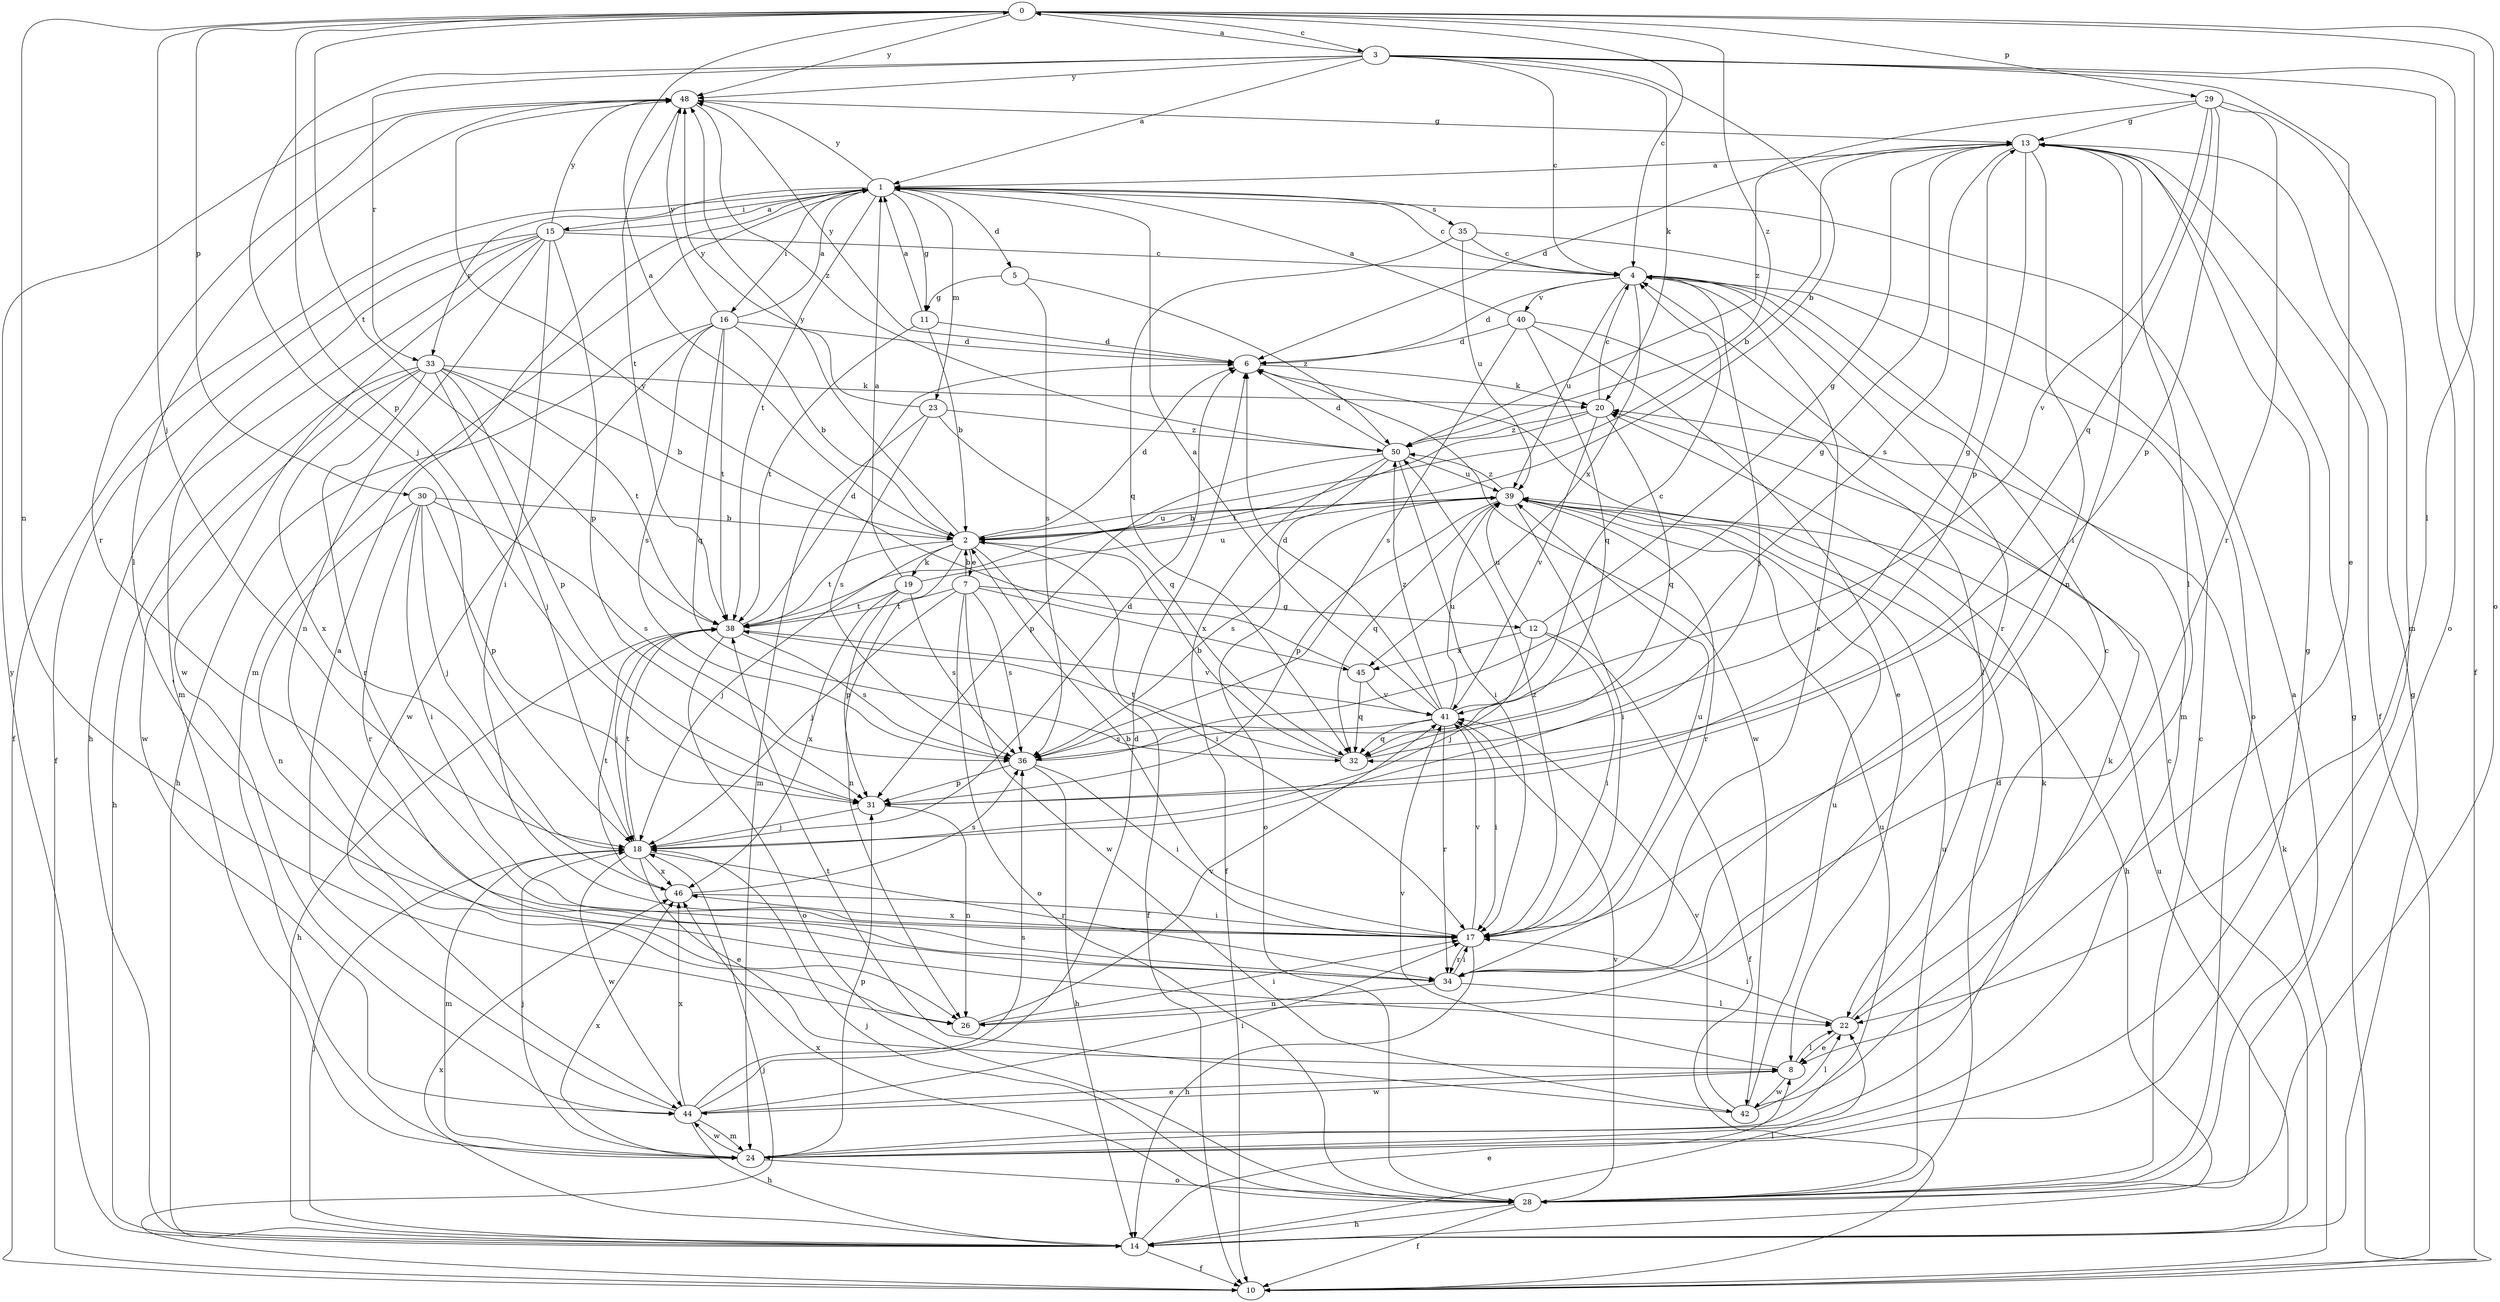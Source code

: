 strict digraph  {
0;
1;
2;
3;
4;
5;
6;
7;
8;
10;
11;
12;
13;
14;
15;
16;
17;
18;
19;
20;
22;
23;
24;
26;
28;
29;
30;
31;
32;
33;
34;
35;
36;
38;
39;
40;
41;
42;
44;
45;
46;
48;
50;
0 -> 3  [label=c];
0 -> 4  [label=c];
0 -> 18  [label=j];
0 -> 22  [label=l];
0 -> 26  [label=n];
0 -> 28  [label=o];
0 -> 29  [label=p];
0 -> 30  [label=p];
0 -> 31  [label=p];
0 -> 38  [label=t];
0 -> 48  [label=y];
0 -> 50  [label=z];
1 -> 4  [label=c];
1 -> 5  [label=d];
1 -> 10  [label=f];
1 -> 11  [label=g];
1 -> 15  [label=i];
1 -> 16  [label=i];
1 -> 23  [label=m];
1 -> 24  [label=m];
1 -> 33  [label=r];
1 -> 35  [label=s];
1 -> 38  [label=t];
1 -> 48  [label=y];
2 -> 0  [label=a];
2 -> 6  [label=d];
2 -> 7  [label=e];
2 -> 10  [label=f];
2 -> 17  [label=i];
2 -> 18  [label=j];
2 -> 19  [label=k];
2 -> 26  [label=n];
2 -> 38  [label=t];
2 -> 39  [label=u];
2 -> 48  [label=y];
3 -> 0  [label=a];
3 -> 1  [label=a];
3 -> 2  [label=b];
3 -> 4  [label=c];
3 -> 8  [label=e];
3 -> 10  [label=f];
3 -> 18  [label=j];
3 -> 20  [label=k];
3 -> 28  [label=o];
3 -> 33  [label=r];
3 -> 48  [label=y];
4 -> 6  [label=d];
4 -> 18  [label=j];
4 -> 24  [label=m];
4 -> 34  [label=r];
4 -> 39  [label=u];
4 -> 40  [label=v];
4 -> 45  [label=x];
5 -> 11  [label=g];
5 -> 36  [label=s];
5 -> 50  [label=z];
6 -> 20  [label=k];
6 -> 42  [label=w];
6 -> 48  [label=y];
7 -> 2  [label=b];
7 -> 12  [label=g];
7 -> 18  [label=j];
7 -> 28  [label=o];
7 -> 36  [label=s];
7 -> 38  [label=t];
7 -> 42  [label=w];
7 -> 45  [label=x];
8 -> 22  [label=l];
8 -> 41  [label=v];
8 -> 42  [label=w];
8 -> 44  [label=w];
10 -> 13  [label=g];
10 -> 18  [label=j];
10 -> 20  [label=k];
11 -> 1  [label=a];
11 -> 2  [label=b];
11 -> 6  [label=d];
11 -> 38  [label=t];
12 -> 10  [label=f];
12 -> 13  [label=g];
12 -> 17  [label=i];
12 -> 18  [label=j];
12 -> 39  [label=u];
12 -> 45  [label=x];
13 -> 1  [label=a];
13 -> 2  [label=b];
13 -> 6  [label=d];
13 -> 10  [label=f];
13 -> 17  [label=i];
13 -> 22  [label=l];
13 -> 26  [label=n];
13 -> 31  [label=p];
13 -> 36  [label=s];
14 -> 4  [label=c];
14 -> 8  [label=e];
14 -> 10  [label=f];
14 -> 13  [label=g];
14 -> 18  [label=j];
14 -> 22  [label=l];
14 -> 39  [label=u];
14 -> 46  [label=x];
14 -> 48  [label=y];
15 -> 1  [label=a];
15 -> 4  [label=c];
15 -> 10  [label=f];
15 -> 14  [label=h];
15 -> 17  [label=i];
15 -> 24  [label=m];
15 -> 26  [label=n];
15 -> 31  [label=p];
15 -> 44  [label=w];
15 -> 48  [label=y];
16 -> 1  [label=a];
16 -> 2  [label=b];
16 -> 6  [label=d];
16 -> 14  [label=h];
16 -> 32  [label=q];
16 -> 36  [label=s];
16 -> 38  [label=t];
16 -> 44  [label=w];
16 -> 48  [label=y];
17 -> 2  [label=b];
17 -> 14  [label=h];
17 -> 34  [label=r];
17 -> 39  [label=u];
17 -> 41  [label=v];
17 -> 46  [label=x];
17 -> 50  [label=z];
18 -> 6  [label=d];
18 -> 8  [label=e];
18 -> 24  [label=m];
18 -> 34  [label=r];
18 -> 38  [label=t];
18 -> 44  [label=w];
18 -> 46  [label=x];
19 -> 1  [label=a];
19 -> 31  [label=p];
19 -> 36  [label=s];
19 -> 38  [label=t];
19 -> 39  [label=u];
19 -> 46  [label=x];
20 -> 4  [label=c];
20 -> 32  [label=q];
20 -> 38  [label=t];
20 -> 41  [label=v];
20 -> 50  [label=z];
22 -> 4  [label=c];
22 -> 8  [label=e];
22 -> 17  [label=i];
23 -> 24  [label=m];
23 -> 32  [label=q];
23 -> 36  [label=s];
23 -> 48  [label=y];
23 -> 50  [label=z];
24 -> 13  [label=g];
24 -> 18  [label=j];
24 -> 20  [label=k];
24 -> 28  [label=o];
24 -> 31  [label=p];
24 -> 39  [label=u];
24 -> 44  [label=w];
24 -> 46  [label=x];
26 -> 17  [label=i];
26 -> 41  [label=v];
28 -> 1  [label=a];
28 -> 4  [label=c];
28 -> 6  [label=d];
28 -> 10  [label=f];
28 -> 14  [label=h];
28 -> 18  [label=j];
28 -> 39  [label=u];
28 -> 41  [label=v];
28 -> 46  [label=x];
29 -> 13  [label=g];
29 -> 24  [label=m];
29 -> 31  [label=p];
29 -> 32  [label=q];
29 -> 34  [label=r];
29 -> 41  [label=v];
29 -> 50  [label=z];
30 -> 2  [label=b];
30 -> 17  [label=i];
30 -> 18  [label=j];
30 -> 26  [label=n];
30 -> 31  [label=p];
30 -> 34  [label=r];
30 -> 36  [label=s];
31 -> 18  [label=j];
31 -> 26  [label=n];
32 -> 2  [label=b];
32 -> 13  [label=g];
32 -> 38  [label=t];
33 -> 2  [label=b];
33 -> 14  [label=h];
33 -> 18  [label=j];
33 -> 20  [label=k];
33 -> 31  [label=p];
33 -> 34  [label=r];
33 -> 38  [label=t];
33 -> 44  [label=w];
33 -> 46  [label=x];
34 -> 4  [label=c];
34 -> 17  [label=i];
34 -> 22  [label=l];
34 -> 26  [label=n];
35 -> 4  [label=c];
35 -> 28  [label=o];
35 -> 32  [label=q];
35 -> 39  [label=u];
36 -> 13  [label=g];
36 -> 14  [label=h];
36 -> 17  [label=i];
36 -> 31  [label=p];
38 -> 6  [label=d];
38 -> 14  [label=h];
38 -> 18  [label=j];
38 -> 28  [label=o];
38 -> 36  [label=s];
38 -> 41  [label=v];
39 -> 2  [label=b];
39 -> 14  [label=h];
39 -> 17  [label=i];
39 -> 31  [label=p];
39 -> 32  [label=q];
39 -> 34  [label=r];
39 -> 36  [label=s];
39 -> 50  [label=z];
40 -> 1  [label=a];
40 -> 6  [label=d];
40 -> 8  [label=e];
40 -> 22  [label=l];
40 -> 32  [label=q];
40 -> 36  [label=s];
41 -> 1  [label=a];
41 -> 4  [label=c];
41 -> 6  [label=d];
41 -> 17  [label=i];
41 -> 32  [label=q];
41 -> 34  [label=r];
41 -> 36  [label=s];
41 -> 39  [label=u];
41 -> 50  [label=z];
42 -> 20  [label=k];
42 -> 22  [label=l];
42 -> 38  [label=t];
42 -> 39  [label=u];
42 -> 41  [label=v];
44 -> 1  [label=a];
44 -> 6  [label=d];
44 -> 8  [label=e];
44 -> 14  [label=h];
44 -> 17  [label=i];
44 -> 24  [label=m];
44 -> 36  [label=s];
44 -> 46  [label=x];
45 -> 32  [label=q];
45 -> 41  [label=v];
45 -> 48  [label=y];
46 -> 17  [label=i];
46 -> 36  [label=s];
46 -> 38  [label=t];
48 -> 13  [label=g];
48 -> 22  [label=l];
48 -> 34  [label=r];
48 -> 38  [label=t];
48 -> 50  [label=z];
50 -> 6  [label=d];
50 -> 10  [label=f];
50 -> 17  [label=i];
50 -> 28  [label=o];
50 -> 31  [label=p];
50 -> 39  [label=u];
}

